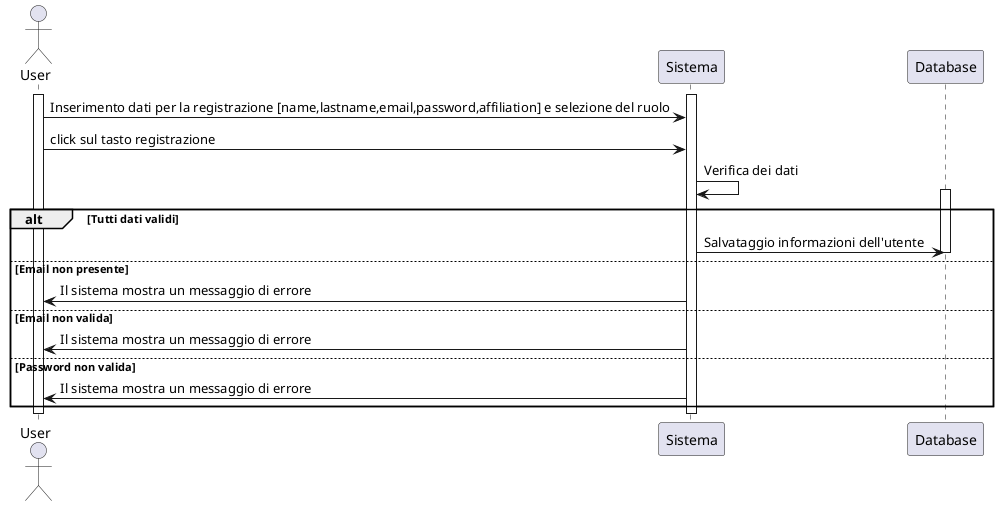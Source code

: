 @startuml

actor User as us
participant "Sistema" as ui
participant "Database" as db

activate us
activate ui
us -> ui : Inserimento dati per la registrazione [name,lastname,email,password,affiliation] e selezione del ruolo
us -> ui : click sul tasto registrazione
ui->ui: Verifica dei dati
alt Tutti dati validi
activate db
ui->db: Salvataggio informazioni dell'utente
deactivate db
else Email non presente
ui->us: Il sistema mostra un messaggio di errore
else Email non valida
ui->us: Il sistema mostra un messaggio di errore
else Password non valida
ui->us:  Il sistema mostra un messaggio di errore 
end

deactivate us
deactivate ui


@enduml